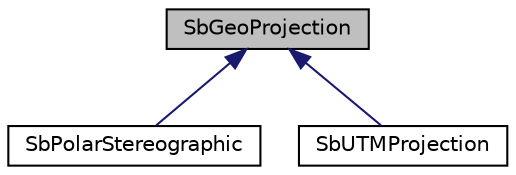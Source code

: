 digraph "SbGeoProjection"
{
 // LATEX_PDF_SIZE
  edge [fontname="Helvetica",fontsize="10",labelfontname="Helvetica",labelfontsize="10"];
  node [fontname="Helvetica",fontsize="10",shape=record];
  Node1 [label="SbGeoProjection",height=0.2,width=0.4,color="black", fillcolor="grey75", style="filled", fontcolor="black",tooltip=" "];
  Node1 -> Node2 [dir="back",color="midnightblue",fontsize="10",style="solid",fontname="Helvetica"];
  Node2 [label="SbPolarStereographic",height=0.2,width=0.4,color="black", fillcolor="white", style="filled",URL="$classSbPolarStereographic.html",tooltip=" "];
  Node1 -> Node3 [dir="back",color="midnightblue",fontsize="10",style="solid",fontname="Helvetica"];
  Node3 [label="SbUTMProjection",height=0.2,width=0.4,color="black", fillcolor="white", style="filled",URL="$classSbUTMProjection.html",tooltip=" "];
}
